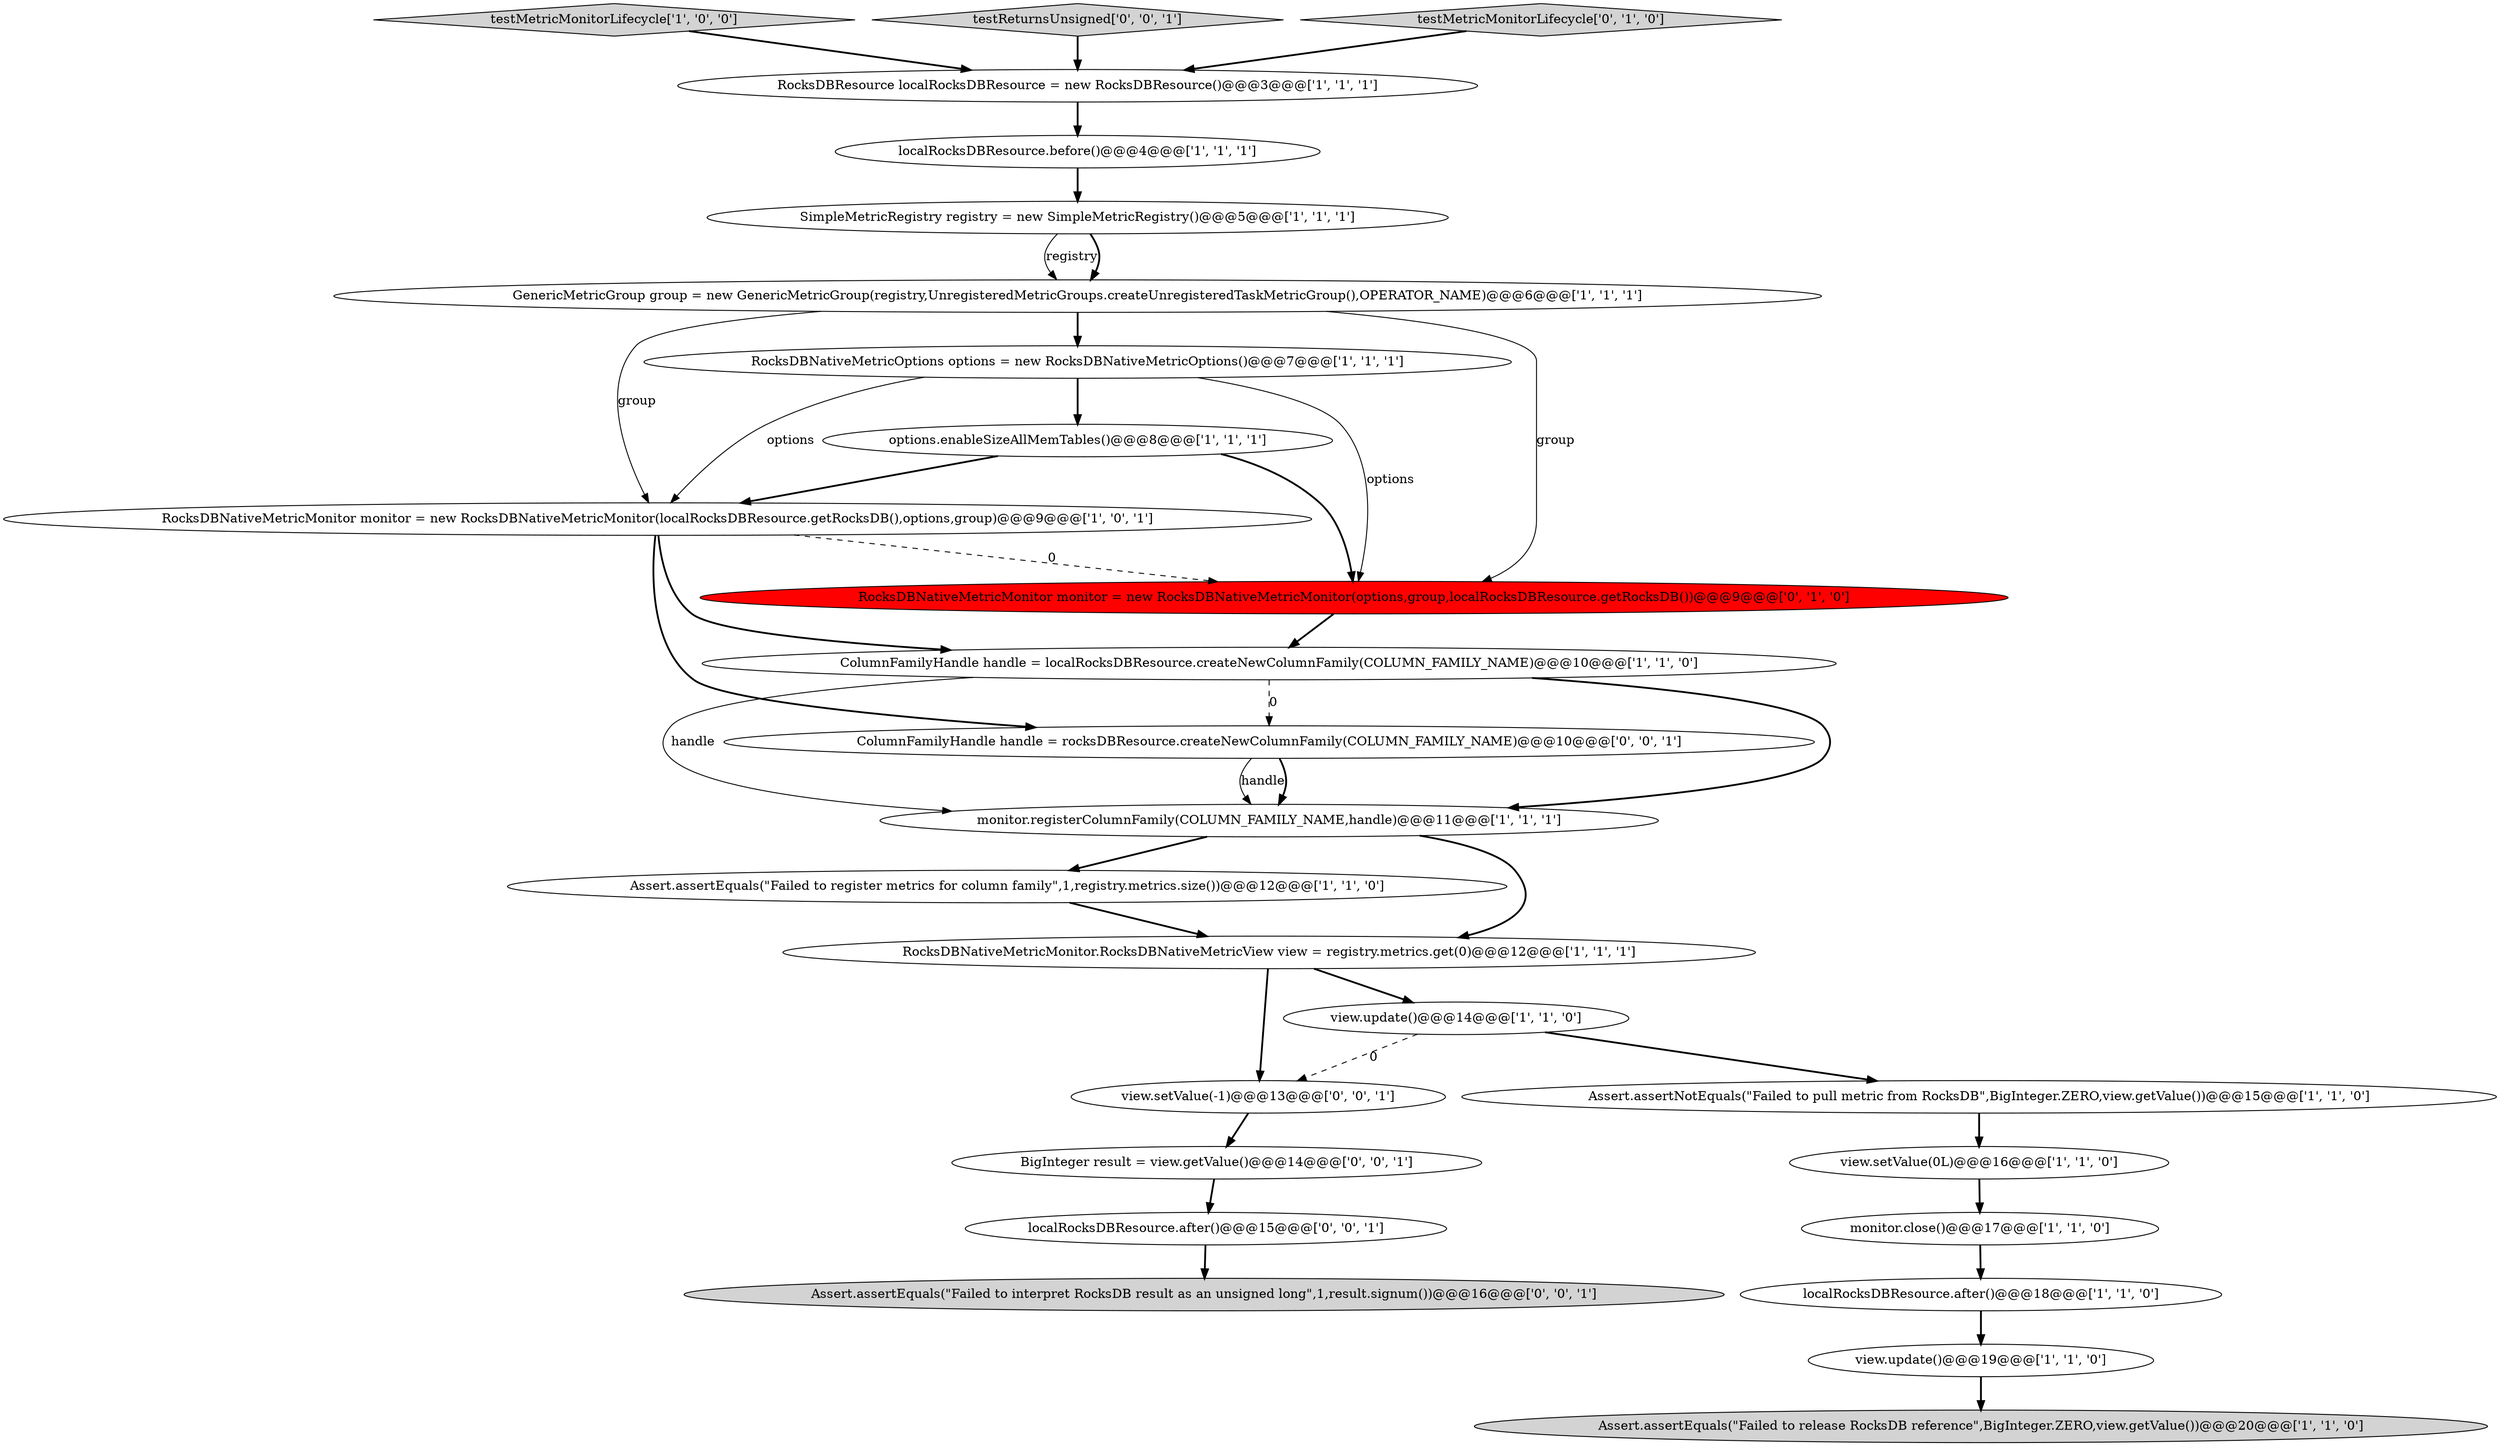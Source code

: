 digraph {
24 [style = filled, label = "localRocksDBResource.after()@@@15@@@['0', '0', '1']", fillcolor = white, shape = ellipse image = "AAA0AAABBB3BBB"];
3 [style = filled, label = "RocksDBNativeMetricMonitor.RocksDBNativeMetricView view = registry.metrics.get(0)@@@12@@@['1', '1', '1']", fillcolor = white, shape = ellipse image = "AAA0AAABBB1BBB"];
2 [style = filled, label = "view.update()@@@19@@@['1', '1', '0']", fillcolor = white, shape = ellipse image = "AAA0AAABBB1BBB"];
12 [style = filled, label = "localRocksDBResource.before()@@@4@@@['1', '1', '1']", fillcolor = white, shape = ellipse image = "AAA0AAABBB1BBB"];
17 [style = filled, label = "Assert.assertEquals(\"Failed to release RocksDB reference\",BigInteger.ZERO,view.getValue())@@@20@@@['1', '1', '0']", fillcolor = lightgray, shape = ellipse image = "AAA0AAABBB1BBB"];
10 [style = filled, label = "SimpleMetricRegistry registry = new SimpleMetricRegistry()@@@5@@@['1', '1', '1']", fillcolor = white, shape = ellipse image = "AAA0AAABBB1BBB"];
18 [style = filled, label = "testMetricMonitorLifecycle['1', '0', '0']", fillcolor = lightgray, shape = diamond image = "AAA0AAABBB1BBB"];
5 [style = filled, label = "monitor.close()@@@17@@@['1', '1', '0']", fillcolor = white, shape = ellipse image = "AAA0AAABBB1BBB"];
7 [style = filled, label = "RocksDBNativeMetricOptions options = new RocksDBNativeMetricOptions()@@@7@@@['1', '1', '1']", fillcolor = white, shape = ellipse image = "AAA0AAABBB1BBB"];
9 [style = filled, label = "Assert.assertEquals(\"Failed to register metrics for column family\",1,registry.metrics.size())@@@12@@@['1', '1', '0']", fillcolor = white, shape = ellipse image = "AAA0AAABBB1BBB"];
14 [style = filled, label = "monitor.registerColumnFamily(COLUMN_FAMILY_NAME,handle)@@@11@@@['1', '1', '1']", fillcolor = white, shape = ellipse image = "AAA0AAABBB1BBB"];
0 [style = filled, label = "view.update()@@@14@@@['1', '1', '0']", fillcolor = white, shape = ellipse image = "AAA0AAABBB1BBB"];
8 [style = filled, label = "RocksDBResource localRocksDBResource = new RocksDBResource()@@@3@@@['1', '1', '1']", fillcolor = white, shape = ellipse image = "AAA0AAABBB1BBB"];
26 [style = filled, label = "testReturnsUnsigned['0', '0', '1']", fillcolor = lightgray, shape = diamond image = "AAA0AAABBB3BBB"];
23 [style = filled, label = "Assert.assertEquals(\"Failed to interpret RocksDB result as an unsigned long\",1,result.signum())@@@16@@@['0', '0', '1']", fillcolor = lightgray, shape = ellipse image = "AAA0AAABBB3BBB"];
13 [style = filled, label = "GenericMetricGroup group = new GenericMetricGroup(registry,UnregisteredMetricGroups.createUnregisteredTaskMetricGroup(),OPERATOR_NAME)@@@6@@@['1', '1', '1']", fillcolor = white, shape = ellipse image = "AAA0AAABBB1BBB"];
1 [style = filled, label = "options.enableSizeAllMemTables()@@@8@@@['1', '1', '1']", fillcolor = white, shape = ellipse image = "AAA0AAABBB1BBB"];
16 [style = filled, label = "ColumnFamilyHandle handle = localRocksDBResource.createNewColumnFamily(COLUMN_FAMILY_NAME)@@@10@@@['1', '1', '0']", fillcolor = white, shape = ellipse image = "AAA0AAABBB1BBB"];
6 [style = filled, label = "localRocksDBResource.after()@@@18@@@['1', '1', '0']", fillcolor = white, shape = ellipse image = "AAA0AAABBB1BBB"];
25 [style = filled, label = "view.setValue(-1)@@@13@@@['0', '0', '1']", fillcolor = white, shape = ellipse image = "AAA0AAABBB3BBB"];
20 [style = filled, label = "RocksDBNativeMetricMonitor monitor = new RocksDBNativeMetricMonitor(options,group,localRocksDBResource.getRocksDB())@@@9@@@['0', '1', '0']", fillcolor = red, shape = ellipse image = "AAA1AAABBB2BBB"];
22 [style = filled, label = "BigInteger result = view.getValue()@@@14@@@['0', '0', '1']", fillcolor = white, shape = ellipse image = "AAA0AAABBB3BBB"];
21 [style = filled, label = "ColumnFamilyHandle handle = rocksDBResource.createNewColumnFamily(COLUMN_FAMILY_NAME)@@@10@@@['0', '0', '1']", fillcolor = white, shape = ellipse image = "AAA0AAABBB3BBB"];
19 [style = filled, label = "testMetricMonitorLifecycle['0', '1', '0']", fillcolor = lightgray, shape = diamond image = "AAA0AAABBB2BBB"];
11 [style = filled, label = "view.setValue(0L)@@@16@@@['1', '1', '0']", fillcolor = white, shape = ellipse image = "AAA0AAABBB1BBB"];
4 [style = filled, label = "Assert.assertNotEquals(\"Failed to pull metric from RocksDB\",BigInteger.ZERO,view.getValue())@@@15@@@['1', '1', '0']", fillcolor = white, shape = ellipse image = "AAA0AAABBB1BBB"];
15 [style = filled, label = "RocksDBNativeMetricMonitor monitor = new RocksDBNativeMetricMonitor(localRocksDBResource.getRocksDB(),options,group)@@@9@@@['1', '0', '1']", fillcolor = white, shape = ellipse image = "AAA0AAABBB1BBB"];
2->17 [style = bold, label=""];
14->3 [style = bold, label=""];
15->20 [style = dashed, label="0"];
7->1 [style = bold, label=""];
25->22 [style = bold, label=""];
15->21 [style = bold, label=""];
3->25 [style = bold, label=""];
1->15 [style = bold, label=""];
7->15 [style = solid, label="options"];
10->13 [style = solid, label="registry"];
1->20 [style = bold, label=""];
26->8 [style = bold, label=""];
21->14 [style = solid, label="handle"];
15->16 [style = bold, label=""];
7->20 [style = solid, label="options"];
16->21 [style = dashed, label="0"];
19->8 [style = bold, label=""];
3->0 [style = bold, label=""];
13->15 [style = solid, label="group"];
6->2 [style = bold, label=""];
13->20 [style = solid, label="group"];
11->5 [style = bold, label=""];
16->14 [style = solid, label="handle"];
12->10 [style = bold, label=""];
20->16 [style = bold, label=""];
5->6 [style = bold, label=""];
0->25 [style = dashed, label="0"];
10->13 [style = bold, label=""];
0->4 [style = bold, label=""];
13->7 [style = bold, label=""];
9->3 [style = bold, label=""];
16->14 [style = bold, label=""];
14->9 [style = bold, label=""];
18->8 [style = bold, label=""];
22->24 [style = bold, label=""];
4->11 [style = bold, label=""];
8->12 [style = bold, label=""];
21->14 [style = bold, label=""];
24->23 [style = bold, label=""];
}
